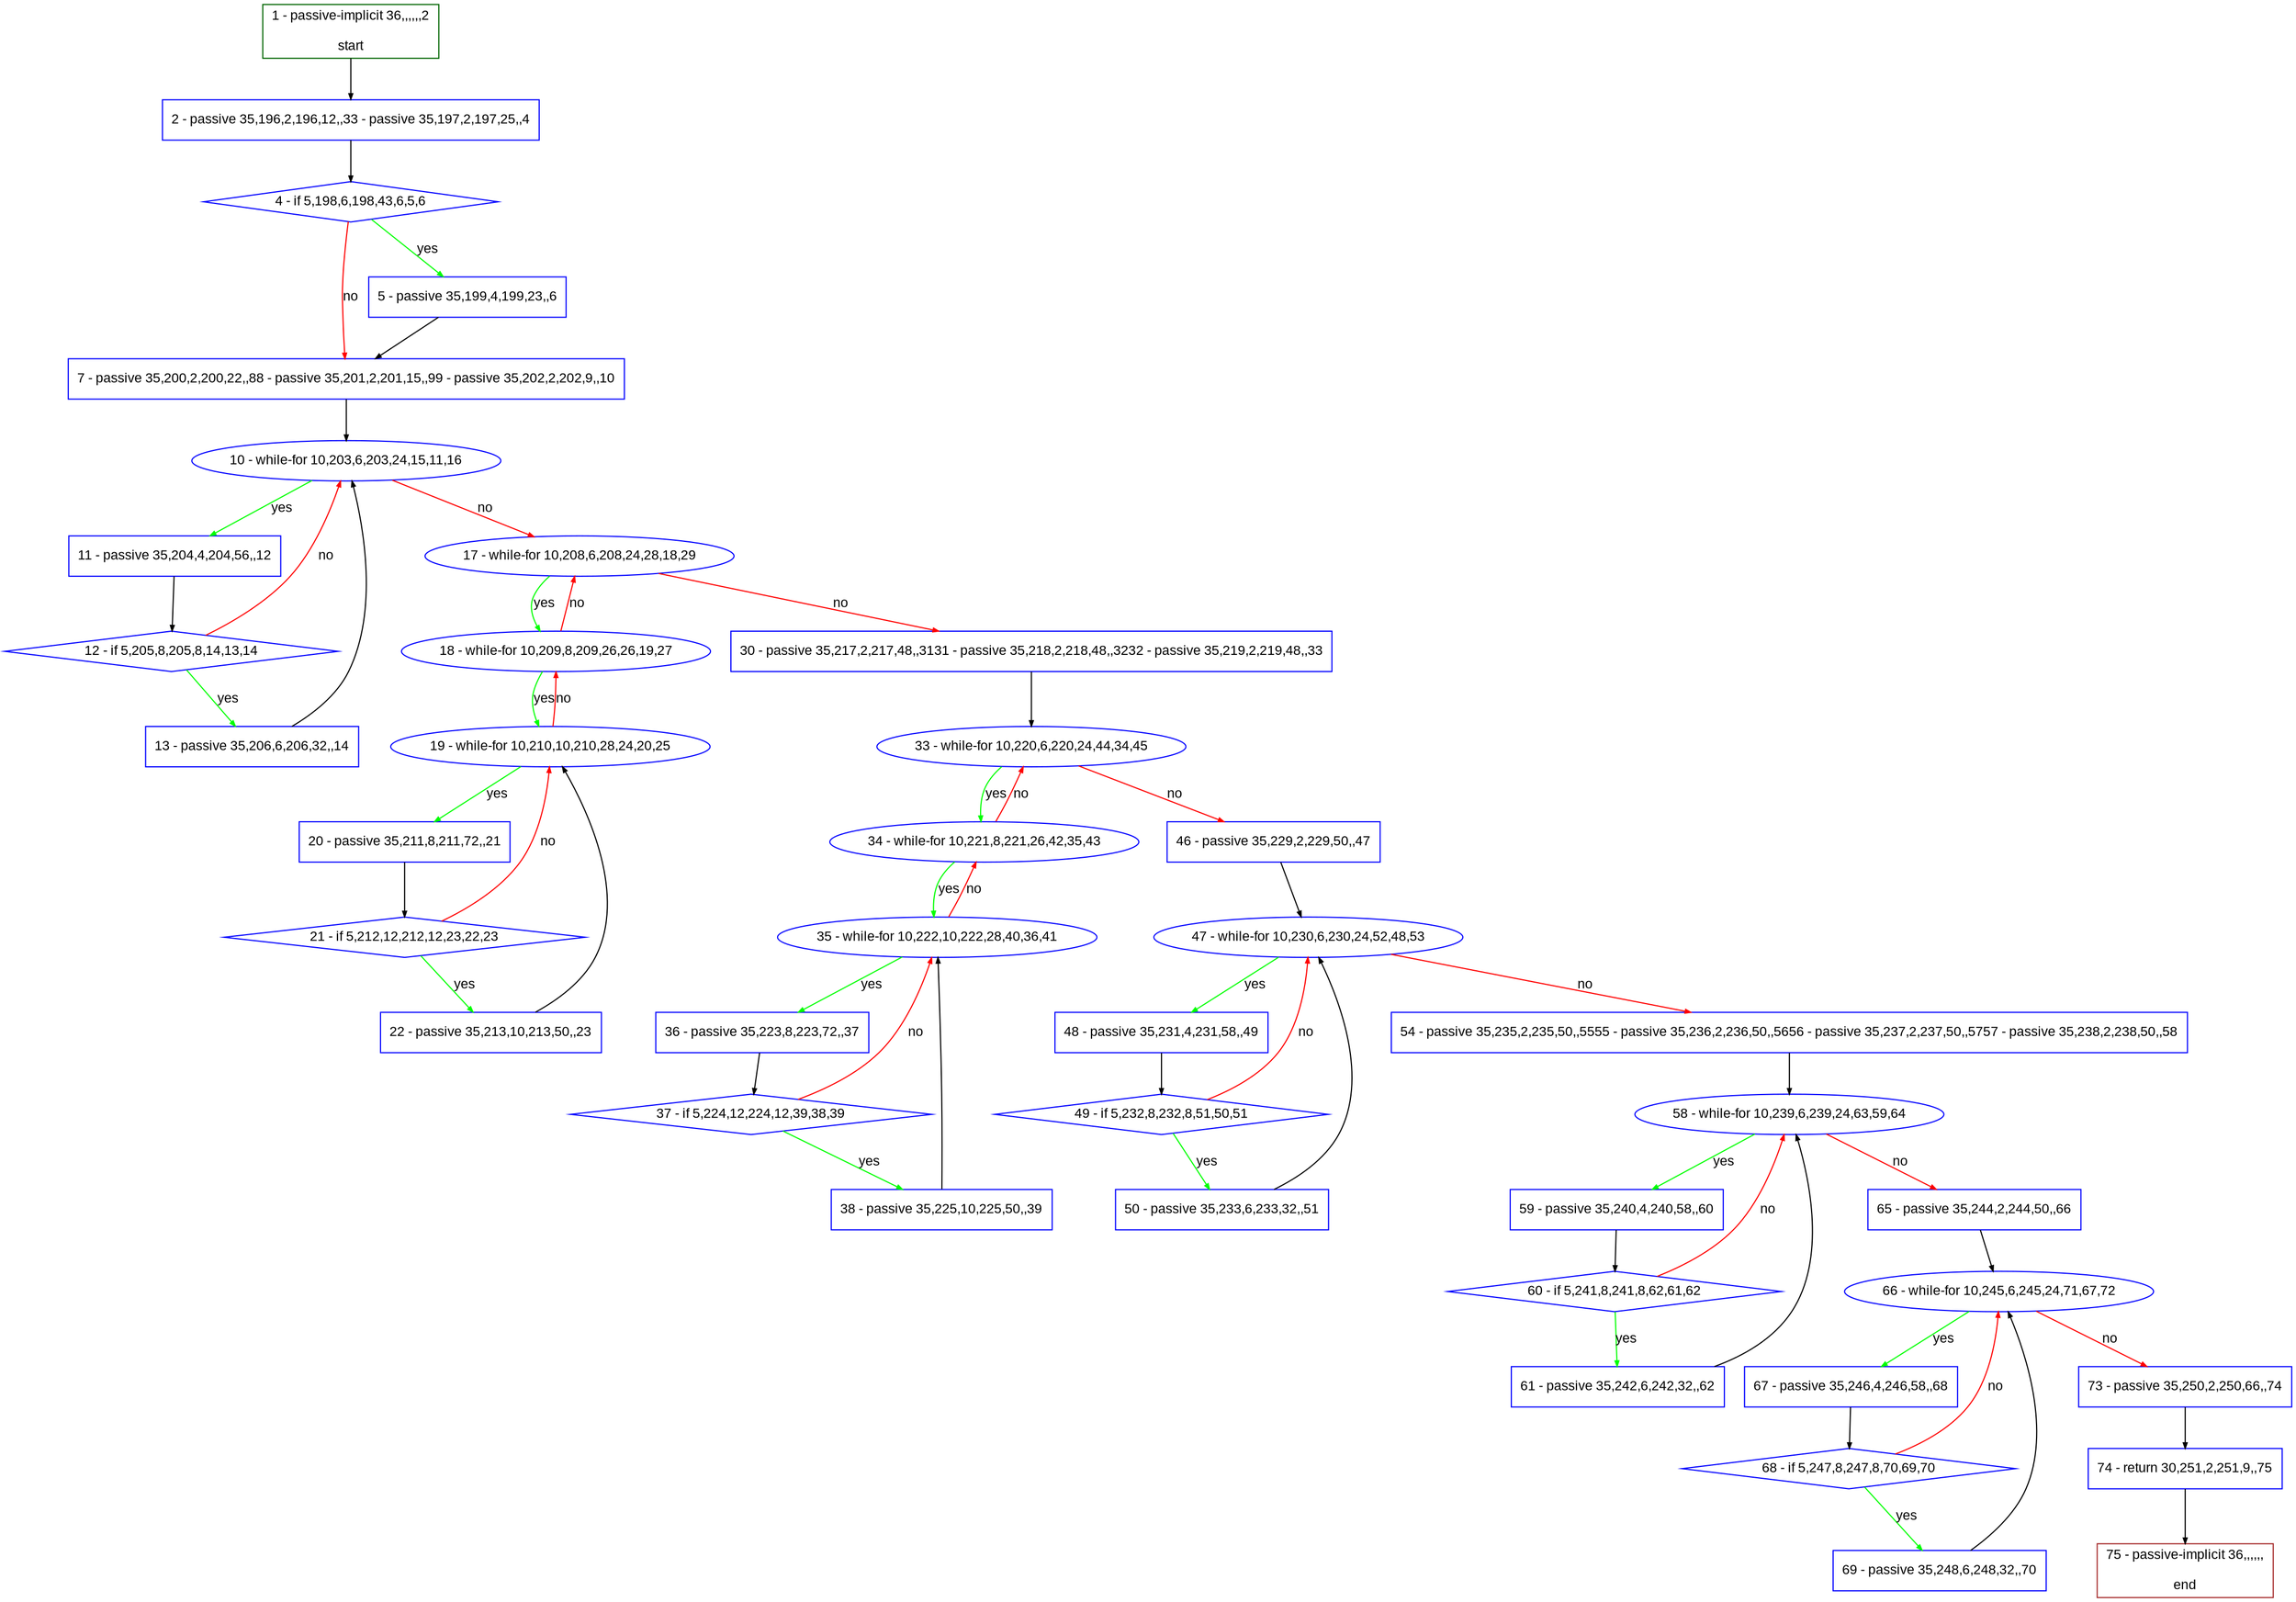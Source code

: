 digraph "" {
  graph [pack="true", label="", fontsize="12", packmode="clust", fontname="Arial", fillcolor="#FFFFCC", bgcolor="white", style="rounded,filled", compound="true"];
  node [node_initialized="no", label="", color="grey", fontsize="12", fillcolor="white", fontname="Arial", style="filled", shape="rectangle", compound="true", fixedsize="false"];
  edge [fontcolor="black", arrowhead="normal", arrowtail="none", arrowsize="0.5", ltail="", label="", color="black", fontsize="12", lhead="", fontname="Arial", dir="forward", compound="true"];
  __N1 [label="2 - passive 35,196,2,196,12,,33 - passive 35,197,2,197,25,,4", color="#0000ff", fillcolor="#ffffff", style="filled", shape="box"];
  __N2 [label="1 - passive-implicit 36,,,,,,2\n\nstart", color="#006400", fillcolor="#ffffff", style="filled", shape="box"];
  __N3 [label="4 - if 5,198,6,198,43,6,5,6", color="#0000ff", fillcolor="#ffffff", style="filled", shape="diamond"];
  __N4 [label="5 - passive 35,199,4,199,23,,6", color="#0000ff", fillcolor="#ffffff", style="filled", shape="box"];
  __N5 [label="7 - passive 35,200,2,200,22,,88 - passive 35,201,2,201,15,,99 - passive 35,202,2,202,9,,10", color="#0000ff", fillcolor="#ffffff", style="filled", shape="box"];
  __N6 [label="10 - while-for 10,203,6,203,24,15,11,16", color="#0000ff", fillcolor="#ffffff", style="filled", shape="oval"];
  __N7 [label="11 - passive 35,204,4,204,56,,12", color="#0000ff", fillcolor="#ffffff", style="filled", shape="box"];
  __N8 [label="17 - while-for 10,208,6,208,24,28,18,29", color="#0000ff", fillcolor="#ffffff", style="filled", shape="oval"];
  __N9 [label="12 - if 5,205,8,205,8,14,13,14", color="#0000ff", fillcolor="#ffffff", style="filled", shape="diamond"];
  __N10 [label="13 - passive 35,206,6,206,32,,14", color="#0000ff", fillcolor="#ffffff", style="filled", shape="box"];
  __N11 [label="18 - while-for 10,209,8,209,26,26,19,27", color="#0000ff", fillcolor="#ffffff", style="filled", shape="oval"];
  __N12 [label="30 - passive 35,217,2,217,48,,3131 - passive 35,218,2,218,48,,3232 - passive 35,219,2,219,48,,33", color="#0000ff", fillcolor="#ffffff", style="filled", shape="box"];
  __N13 [label="19 - while-for 10,210,10,210,28,24,20,25", color="#0000ff", fillcolor="#ffffff", style="filled", shape="oval"];
  __N14 [label="20 - passive 35,211,8,211,72,,21", color="#0000ff", fillcolor="#ffffff", style="filled", shape="box"];
  __N15 [label="21 - if 5,212,12,212,12,23,22,23", color="#0000ff", fillcolor="#ffffff", style="filled", shape="diamond"];
  __N16 [label="22 - passive 35,213,10,213,50,,23", color="#0000ff", fillcolor="#ffffff", style="filled", shape="box"];
  __N17 [label="33 - while-for 10,220,6,220,24,44,34,45", color="#0000ff", fillcolor="#ffffff", style="filled", shape="oval"];
  __N18 [label="34 - while-for 10,221,8,221,26,42,35,43", color="#0000ff", fillcolor="#ffffff", style="filled", shape="oval"];
  __N19 [label="46 - passive 35,229,2,229,50,,47", color="#0000ff", fillcolor="#ffffff", style="filled", shape="box"];
  __N20 [label="35 - while-for 10,222,10,222,28,40,36,41", color="#0000ff", fillcolor="#ffffff", style="filled", shape="oval"];
  __N21 [label="36 - passive 35,223,8,223,72,,37", color="#0000ff", fillcolor="#ffffff", style="filled", shape="box"];
  __N22 [label="37 - if 5,224,12,224,12,39,38,39", color="#0000ff", fillcolor="#ffffff", style="filled", shape="diamond"];
  __N23 [label="38 - passive 35,225,10,225,50,,39", color="#0000ff", fillcolor="#ffffff", style="filled", shape="box"];
  __N24 [label="47 - while-for 10,230,6,230,24,52,48,53", color="#0000ff", fillcolor="#ffffff", style="filled", shape="oval"];
  __N25 [label="48 - passive 35,231,4,231,58,,49", color="#0000ff", fillcolor="#ffffff", style="filled", shape="box"];
  __N26 [label="54 - passive 35,235,2,235,50,,5555 - passive 35,236,2,236,50,,5656 - passive 35,237,2,237,50,,5757 - passive 35,238,2,238,50,,58", color="#0000ff", fillcolor="#ffffff", style="filled", shape="box"];
  __N27 [label="49 - if 5,232,8,232,8,51,50,51", color="#0000ff", fillcolor="#ffffff", style="filled", shape="diamond"];
  __N28 [label="50 - passive 35,233,6,233,32,,51", color="#0000ff", fillcolor="#ffffff", style="filled", shape="box"];
  __N29 [label="58 - while-for 10,239,6,239,24,63,59,64", color="#0000ff", fillcolor="#ffffff", style="filled", shape="oval"];
  __N30 [label="59 - passive 35,240,4,240,58,,60", color="#0000ff", fillcolor="#ffffff", style="filled", shape="box"];
  __N31 [label="65 - passive 35,244,2,244,50,,66", color="#0000ff", fillcolor="#ffffff", style="filled", shape="box"];
  __N32 [label="60 - if 5,241,8,241,8,62,61,62", color="#0000ff", fillcolor="#ffffff", style="filled", shape="diamond"];
  __N33 [label="61 - passive 35,242,6,242,32,,62", color="#0000ff", fillcolor="#ffffff", style="filled", shape="box"];
  __N34 [label="66 - while-for 10,245,6,245,24,71,67,72", color="#0000ff", fillcolor="#ffffff", style="filled", shape="oval"];
  __N35 [label="67 - passive 35,246,4,246,58,,68", color="#0000ff", fillcolor="#ffffff", style="filled", shape="box"];
  __N36 [label="73 - passive 35,250,2,250,66,,74", color="#0000ff", fillcolor="#ffffff", style="filled", shape="box"];
  __N37 [label="68 - if 5,247,8,247,8,70,69,70", color="#0000ff", fillcolor="#ffffff", style="filled", shape="diamond"];
  __N38 [label="69 - passive 35,248,6,248,32,,70", color="#0000ff", fillcolor="#ffffff", style="filled", shape="box"];
  __N39 [label="74 - return 30,251,2,251,9,,75", color="#0000ff", fillcolor="#ffffff", style="filled", shape="box"];
  __N40 [label="75 - passive-implicit 36,,,,,,\n\nend", color="#a52a2a", fillcolor="#ffffff", style="filled", shape="box"];
  __N2 -> __N1 [arrowhead="normal", arrowtail="none", color="#000000", label="", dir="forward"];
  __N1 -> __N3 [arrowhead="normal", arrowtail="none", color="#000000", label="", dir="forward"];
  __N3 -> __N4 [arrowhead="normal", arrowtail="none", color="#00ff00", label="yes", dir="forward"];
  __N3 -> __N5 [arrowhead="normal", arrowtail="none", color="#ff0000", label="no", dir="forward"];
  __N4 -> __N5 [arrowhead="normal", arrowtail="none", color="#000000", label="", dir="forward"];
  __N5 -> __N6 [arrowhead="normal", arrowtail="none", color="#000000", label="", dir="forward"];
  __N6 -> __N7 [arrowhead="normal", arrowtail="none", color="#00ff00", label="yes", dir="forward"];
  __N6 -> __N8 [arrowhead="normal", arrowtail="none", color="#ff0000", label="no", dir="forward"];
  __N7 -> __N9 [arrowhead="normal", arrowtail="none", color="#000000", label="", dir="forward"];
  __N9 -> __N6 [arrowhead="normal", arrowtail="none", color="#ff0000", label="no", dir="forward"];
  __N9 -> __N10 [arrowhead="normal", arrowtail="none", color="#00ff00", label="yes", dir="forward"];
  __N10 -> __N6 [arrowhead="normal", arrowtail="none", color="#000000", label="", dir="forward"];
  __N8 -> __N11 [arrowhead="normal", arrowtail="none", color="#00ff00", label="yes", dir="forward"];
  __N11 -> __N8 [arrowhead="normal", arrowtail="none", color="#ff0000", label="no", dir="forward"];
  __N8 -> __N12 [arrowhead="normal", arrowtail="none", color="#ff0000", label="no", dir="forward"];
  __N11 -> __N13 [arrowhead="normal", arrowtail="none", color="#00ff00", label="yes", dir="forward"];
  __N13 -> __N11 [arrowhead="normal", arrowtail="none", color="#ff0000", label="no", dir="forward"];
  __N13 -> __N14 [arrowhead="normal", arrowtail="none", color="#00ff00", label="yes", dir="forward"];
  __N14 -> __N15 [arrowhead="normal", arrowtail="none", color="#000000", label="", dir="forward"];
  __N15 -> __N13 [arrowhead="normal", arrowtail="none", color="#ff0000", label="no", dir="forward"];
  __N15 -> __N16 [arrowhead="normal", arrowtail="none", color="#00ff00", label="yes", dir="forward"];
  __N16 -> __N13 [arrowhead="normal", arrowtail="none", color="#000000", label="", dir="forward"];
  __N12 -> __N17 [arrowhead="normal", arrowtail="none", color="#000000", label="", dir="forward"];
  __N17 -> __N18 [arrowhead="normal", arrowtail="none", color="#00ff00", label="yes", dir="forward"];
  __N18 -> __N17 [arrowhead="normal", arrowtail="none", color="#ff0000", label="no", dir="forward"];
  __N17 -> __N19 [arrowhead="normal", arrowtail="none", color="#ff0000", label="no", dir="forward"];
  __N18 -> __N20 [arrowhead="normal", arrowtail="none", color="#00ff00", label="yes", dir="forward"];
  __N20 -> __N18 [arrowhead="normal", arrowtail="none", color="#ff0000", label="no", dir="forward"];
  __N20 -> __N21 [arrowhead="normal", arrowtail="none", color="#00ff00", label="yes", dir="forward"];
  __N21 -> __N22 [arrowhead="normal", arrowtail="none", color="#000000", label="", dir="forward"];
  __N22 -> __N20 [arrowhead="normal", arrowtail="none", color="#ff0000", label="no", dir="forward"];
  __N22 -> __N23 [arrowhead="normal", arrowtail="none", color="#00ff00", label="yes", dir="forward"];
  __N23 -> __N20 [arrowhead="normal", arrowtail="none", color="#000000", label="", dir="forward"];
  __N19 -> __N24 [arrowhead="normal", arrowtail="none", color="#000000", label="", dir="forward"];
  __N24 -> __N25 [arrowhead="normal", arrowtail="none", color="#00ff00", label="yes", dir="forward"];
  __N24 -> __N26 [arrowhead="normal", arrowtail="none", color="#ff0000", label="no", dir="forward"];
  __N25 -> __N27 [arrowhead="normal", arrowtail="none", color="#000000", label="", dir="forward"];
  __N27 -> __N24 [arrowhead="normal", arrowtail="none", color="#ff0000", label="no", dir="forward"];
  __N27 -> __N28 [arrowhead="normal", arrowtail="none", color="#00ff00", label="yes", dir="forward"];
  __N28 -> __N24 [arrowhead="normal", arrowtail="none", color="#000000", label="", dir="forward"];
  __N26 -> __N29 [arrowhead="normal", arrowtail="none", color="#000000", label="", dir="forward"];
  __N29 -> __N30 [arrowhead="normal", arrowtail="none", color="#00ff00", label="yes", dir="forward"];
  __N29 -> __N31 [arrowhead="normal", arrowtail="none", color="#ff0000", label="no", dir="forward"];
  __N30 -> __N32 [arrowhead="normal", arrowtail="none", color="#000000", label="", dir="forward"];
  __N32 -> __N29 [arrowhead="normal", arrowtail="none", color="#ff0000", label="no", dir="forward"];
  __N32 -> __N33 [arrowhead="normal", arrowtail="none", color="#00ff00", label="yes", dir="forward"];
  __N33 -> __N29 [arrowhead="normal", arrowtail="none", color="#000000", label="", dir="forward"];
  __N31 -> __N34 [arrowhead="normal", arrowtail="none", color="#000000", label="", dir="forward"];
  __N34 -> __N35 [arrowhead="normal", arrowtail="none", color="#00ff00", label="yes", dir="forward"];
  __N34 -> __N36 [arrowhead="normal", arrowtail="none", color="#ff0000", label="no", dir="forward"];
  __N35 -> __N37 [arrowhead="normal", arrowtail="none", color="#000000", label="", dir="forward"];
  __N37 -> __N34 [arrowhead="normal", arrowtail="none", color="#ff0000", label="no", dir="forward"];
  __N37 -> __N38 [arrowhead="normal", arrowtail="none", color="#00ff00", label="yes", dir="forward"];
  __N38 -> __N34 [arrowhead="normal", arrowtail="none", color="#000000", label="", dir="forward"];
  __N36 -> __N39 [arrowhead="normal", arrowtail="none", color="#000000", label="", dir="forward"];
  __N39 -> __N40 [arrowhead="normal", arrowtail="none", color="#000000", label="", dir="forward"];
}
